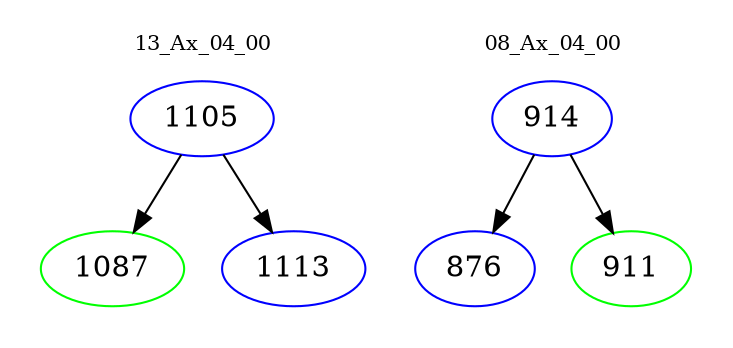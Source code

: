 digraph{
subgraph cluster_0 {
color = white
label = "13_Ax_04_00";
fontsize=10;
T0_1105 [label="1105", color="blue"]
T0_1105 -> T0_1087 [color="black"]
T0_1087 [label="1087", color="green"]
T0_1105 -> T0_1113 [color="black"]
T0_1113 [label="1113", color="blue"]
}
subgraph cluster_1 {
color = white
label = "08_Ax_04_00";
fontsize=10;
T1_914 [label="914", color="blue"]
T1_914 -> T1_876 [color="black"]
T1_876 [label="876", color="blue"]
T1_914 -> T1_911 [color="black"]
T1_911 [label="911", color="green"]
}
}
